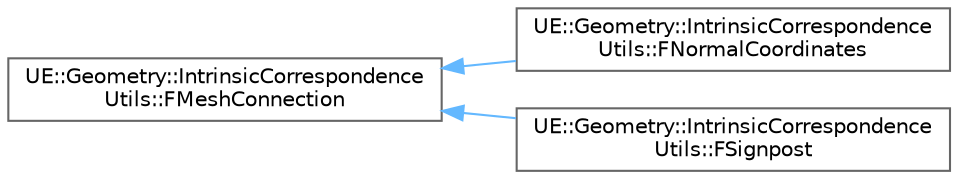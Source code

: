 digraph "Graphical Class Hierarchy"
{
 // INTERACTIVE_SVG=YES
 // LATEX_PDF_SIZE
  bgcolor="transparent";
  edge [fontname=Helvetica,fontsize=10,labelfontname=Helvetica,labelfontsize=10];
  node [fontname=Helvetica,fontsize=10,shape=box,height=0.2,width=0.4];
  rankdir="LR";
  Node0 [id="Node000000",label="UE::Geometry::IntrinsicCorrespondence\lUtils::FMeshConnection",height=0.2,width=0.4,color="grey40", fillcolor="white", style="filled",URL="$d5/d2b/structUE_1_1Geometry_1_1IntrinsicCorrespondenceUtils_1_1FMeshConnection.html",tooltip=" "];
  Node0 -> Node1 [id="edge9247_Node000000_Node000001",dir="back",color="steelblue1",style="solid",tooltip=" "];
  Node1 [id="Node000001",label="UE::Geometry::IntrinsicCorrespondence\lUtils::FNormalCoordinates",height=0.2,width=0.4,color="grey40", fillcolor="white", style="filled",URL="$da/d88/structUE_1_1Geometry_1_1IntrinsicCorrespondenceUtils_1_1FNormalCoordinates.html",tooltip="Normal Coordinates as defined by \"Discrete Conformal Equivalence of Polyhedral Surfaces\" - Gillespi,..."];
  Node0 -> Node2 [id="edge9248_Node000000_Node000002",dir="back",color="steelblue1",style="solid",tooltip=" "];
  Node2 [id="Node000002",label="UE::Geometry::IntrinsicCorrespondence\lUtils::FSignpost",height=0.2,width=0.4,color="grey40", fillcolor="white", style="filled",URL="$d4/d7e/structUE_1_1Geometry_1_1IntrinsicCorrespondenceUtils_1_1FSignpost.html",tooltip="Signpost Coordinates inspired by \"Navigating Intrinsic Triangulations\" Sharp, Soliman and Crane [2019..."];
}
